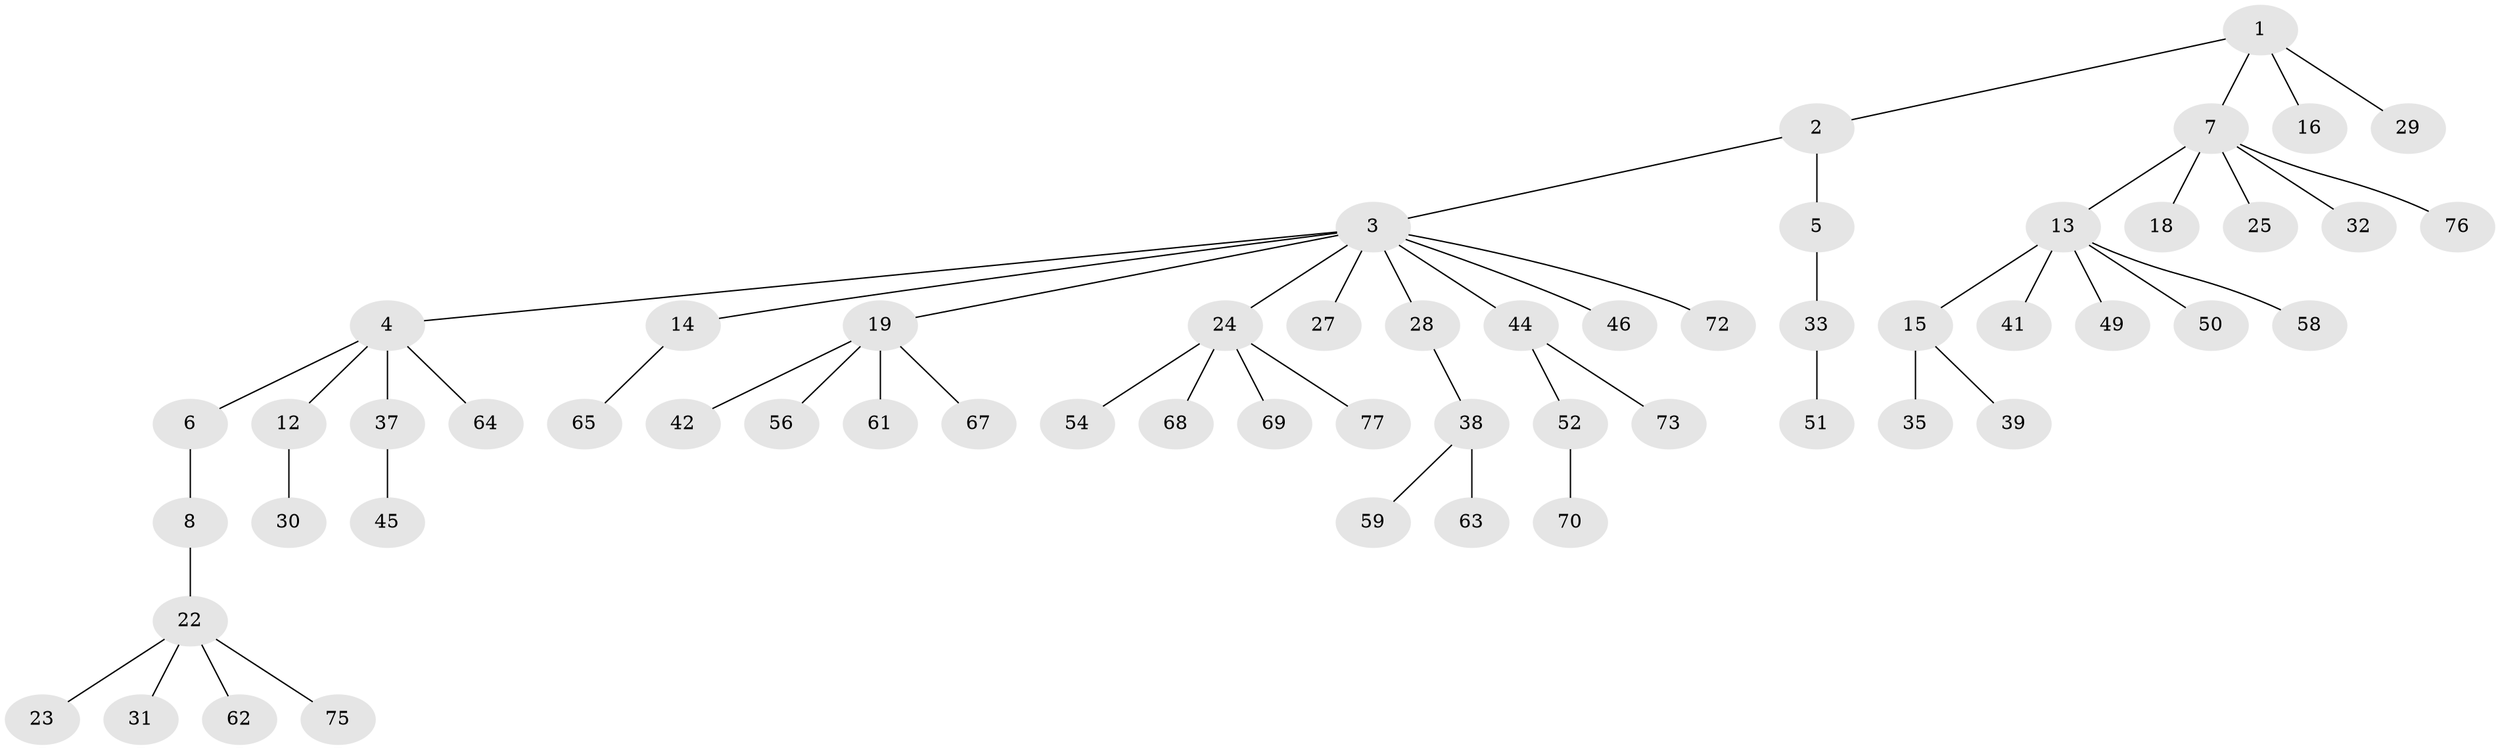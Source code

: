 // Generated by graph-tools (version 1.1) at 2025/52/02/27/25 19:52:11]
// undirected, 57 vertices, 56 edges
graph export_dot {
graph [start="1"]
  node [color=gray90,style=filled];
  1 [super="+26"];
  2;
  3 [super="+10"];
  4 [super="+9"];
  5 [super="+47"];
  6;
  7 [super="+21"];
  8 [super="+11"];
  12 [super="+20"];
  13 [super="+17"];
  14;
  15 [super="+40"];
  16;
  18;
  19 [super="+43"];
  22 [super="+34"];
  23 [super="+53"];
  24 [super="+74"];
  25;
  27;
  28;
  29;
  30;
  31;
  32;
  33 [super="+36"];
  35;
  37;
  38 [super="+57"];
  39;
  41;
  42 [super="+48"];
  44 [super="+71"];
  45;
  46 [super="+55"];
  49;
  50;
  51;
  52 [super="+60"];
  54;
  56;
  58;
  59;
  61;
  62;
  63;
  64;
  65 [super="+66"];
  67;
  68;
  69;
  70;
  72;
  73;
  75;
  76;
  77;
  1 -- 2;
  1 -- 7;
  1 -- 16;
  1 -- 29;
  2 -- 3;
  2 -- 5;
  3 -- 4;
  3 -- 14;
  3 -- 19;
  3 -- 44;
  3 -- 46;
  3 -- 24;
  3 -- 27;
  3 -- 72;
  3 -- 28;
  4 -- 6;
  4 -- 12;
  4 -- 37;
  4 -- 64;
  5 -- 33;
  6 -- 8;
  7 -- 13;
  7 -- 18;
  7 -- 76;
  7 -- 32;
  7 -- 25;
  8 -- 22;
  12 -- 30;
  13 -- 15;
  13 -- 50;
  13 -- 58;
  13 -- 41;
  13 -- 49;
  14 -- 65;
  15 -- 35;
  15 -- 39;
  19 -- 42;
  19 -- 56;
  19 -- 61;
  19 -- 67;
  22 -- 23;
  22 -- 31;
  22 -- 62;
  22 -- 75;
  24 -- 54;
  24 -- 68;
  24 -- 69;
  24 -- 77;
  28 -- 38;
  33 -- 51;
  37 -- 45;
  38 -- 63;
  38 -- 59;
  44 -- 52;
  44 -- 73;
  52 -- 70;
}

